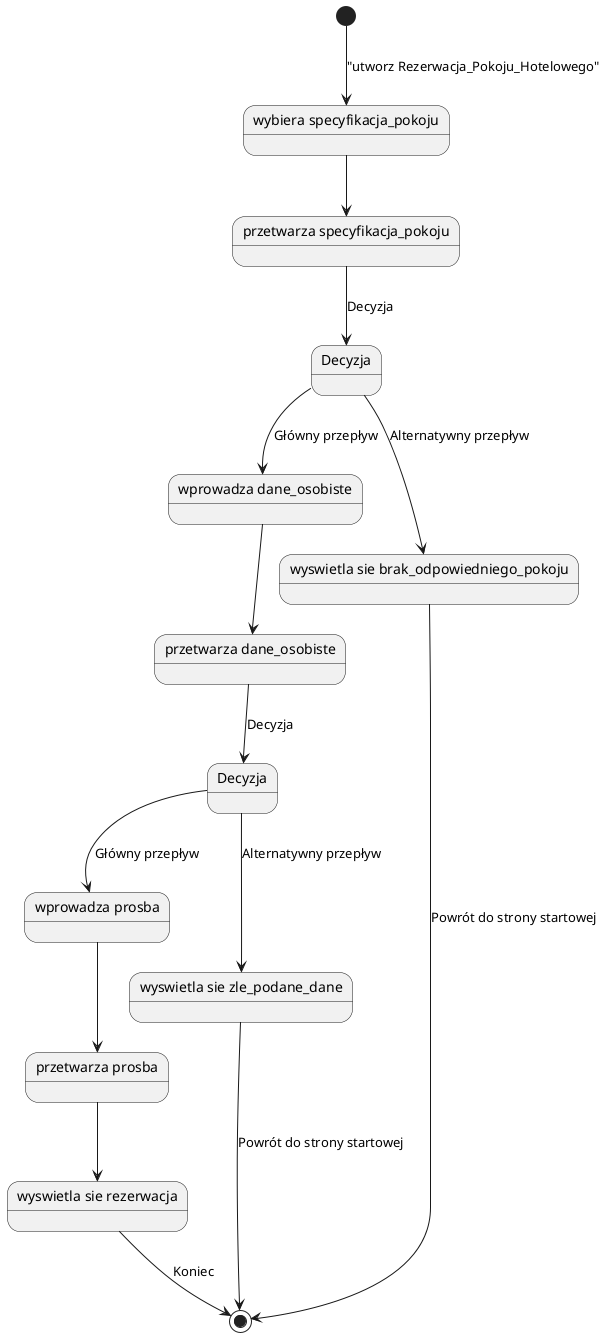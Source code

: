 @startuml
[*] --> S2 : "utworz Rezerwacja_Pokoju_Hotelowego" 
state "wybiera specyfikacja_pokoju" as S2
state "przetwarza specyfikacja_pokoju" as S3
S2 --> S3
state "wprowadza dane_osobiste" as S4
state "Decyzja" as D4
S3 --> D4 : Decyzja
state "wyswietla sie brak_odpowiedniego_pokoju" as A5
D4 --> A5 : Alternatywny przepływ
A5 --> [*] : Powrót do strony startowej
D4 --> S4 : Główny przepływ
state "przetwarza dane_osobiste" as S6
S4 --> S6
state "wprowadza prosba" as S7
state "Decyzja" as D7
S6 --> D7 : Decyzja
state "wyswietla sie zle_podane_dane" as A8
D7 --> A8 : Alternatywny przepływ
A8 --> [*] : Powrót do strony startowej
D7 --> S7 : Główny przepływ
state "przetwarza prosba" as S9
S7 --> S9
state "wyswietla sie rezerwacja" as S10
S9 --> S10
S10 --> [*] : Koniec
@enduml
